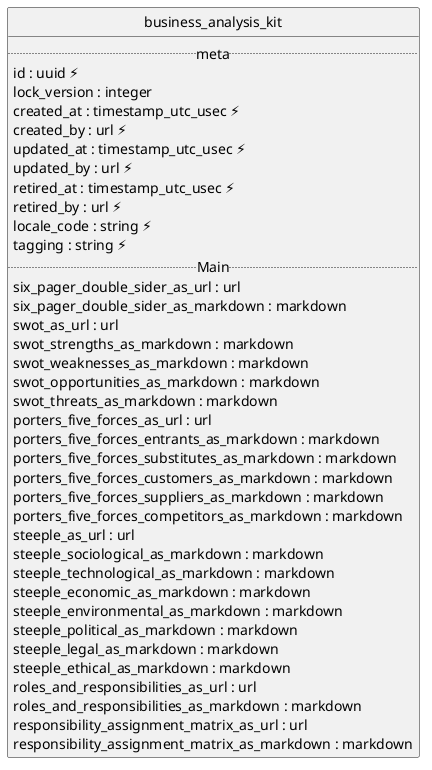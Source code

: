 @startuml uml
skinparam monochrome true
skinparam linetype ortho
hide circle

entity business_analysis_kit {
  .. meta ..
  id : uuid ⚡
  lock_version : integer
  created_at : timestamp_utc_usec ⚡
  created_by : url ⚡
  updated_at : timestamp_utc_usec ⚡
  updated_by : url ⚡
  retired_at : timestamp_utc_usec ⚡
  retired_by : url ⚡
  locale_code : string ⚡
  tagging : string ⚡
  .. Main ..
  six_pager_double_sider_as_url : url
  six_pager_double_sider_as_markdown : markdown
  swot_as_url : url
  swot_strengths_as_markdown : markdown
  swot_weaknesses_as_markdown : markdown
  swot_opportunities_as_markdown : markdown
  swot_threats_as_markdown : markdown
  porters_five_forces_as_url : url
  porters_five_forces_entrants_as_markdown : markdown
  porters_five_forces_substitutes_as_markdown : markdown
  porters_five_forces_customers_as_markdown : markdown
  porters_five_forces_suppliers_as_markdown : markdown
  porters_five_forces_competitors_as_markdown : markdown
  steeple_as_url : url
  steeple_sociological_as_markdown : markdown
  steeple_technological_as_markdown : markdown
  steeple_economic_as_markdown : markdown
  steeple_environmental_as_markdown : markdown
  steeple_political_as_markdown : markdown
  steeple_legal_as_markdown : markdown
  steeple_ethical_as_markdown : markdown
  roles_and_responsibilities_as_url : url
  roles_and_responsibilities_as_markdown : markdown
  responsibility_assignment_matrix_as_url : url
  responsibility_assignment_matrix_as_markdown : markdown
}

@enduml
